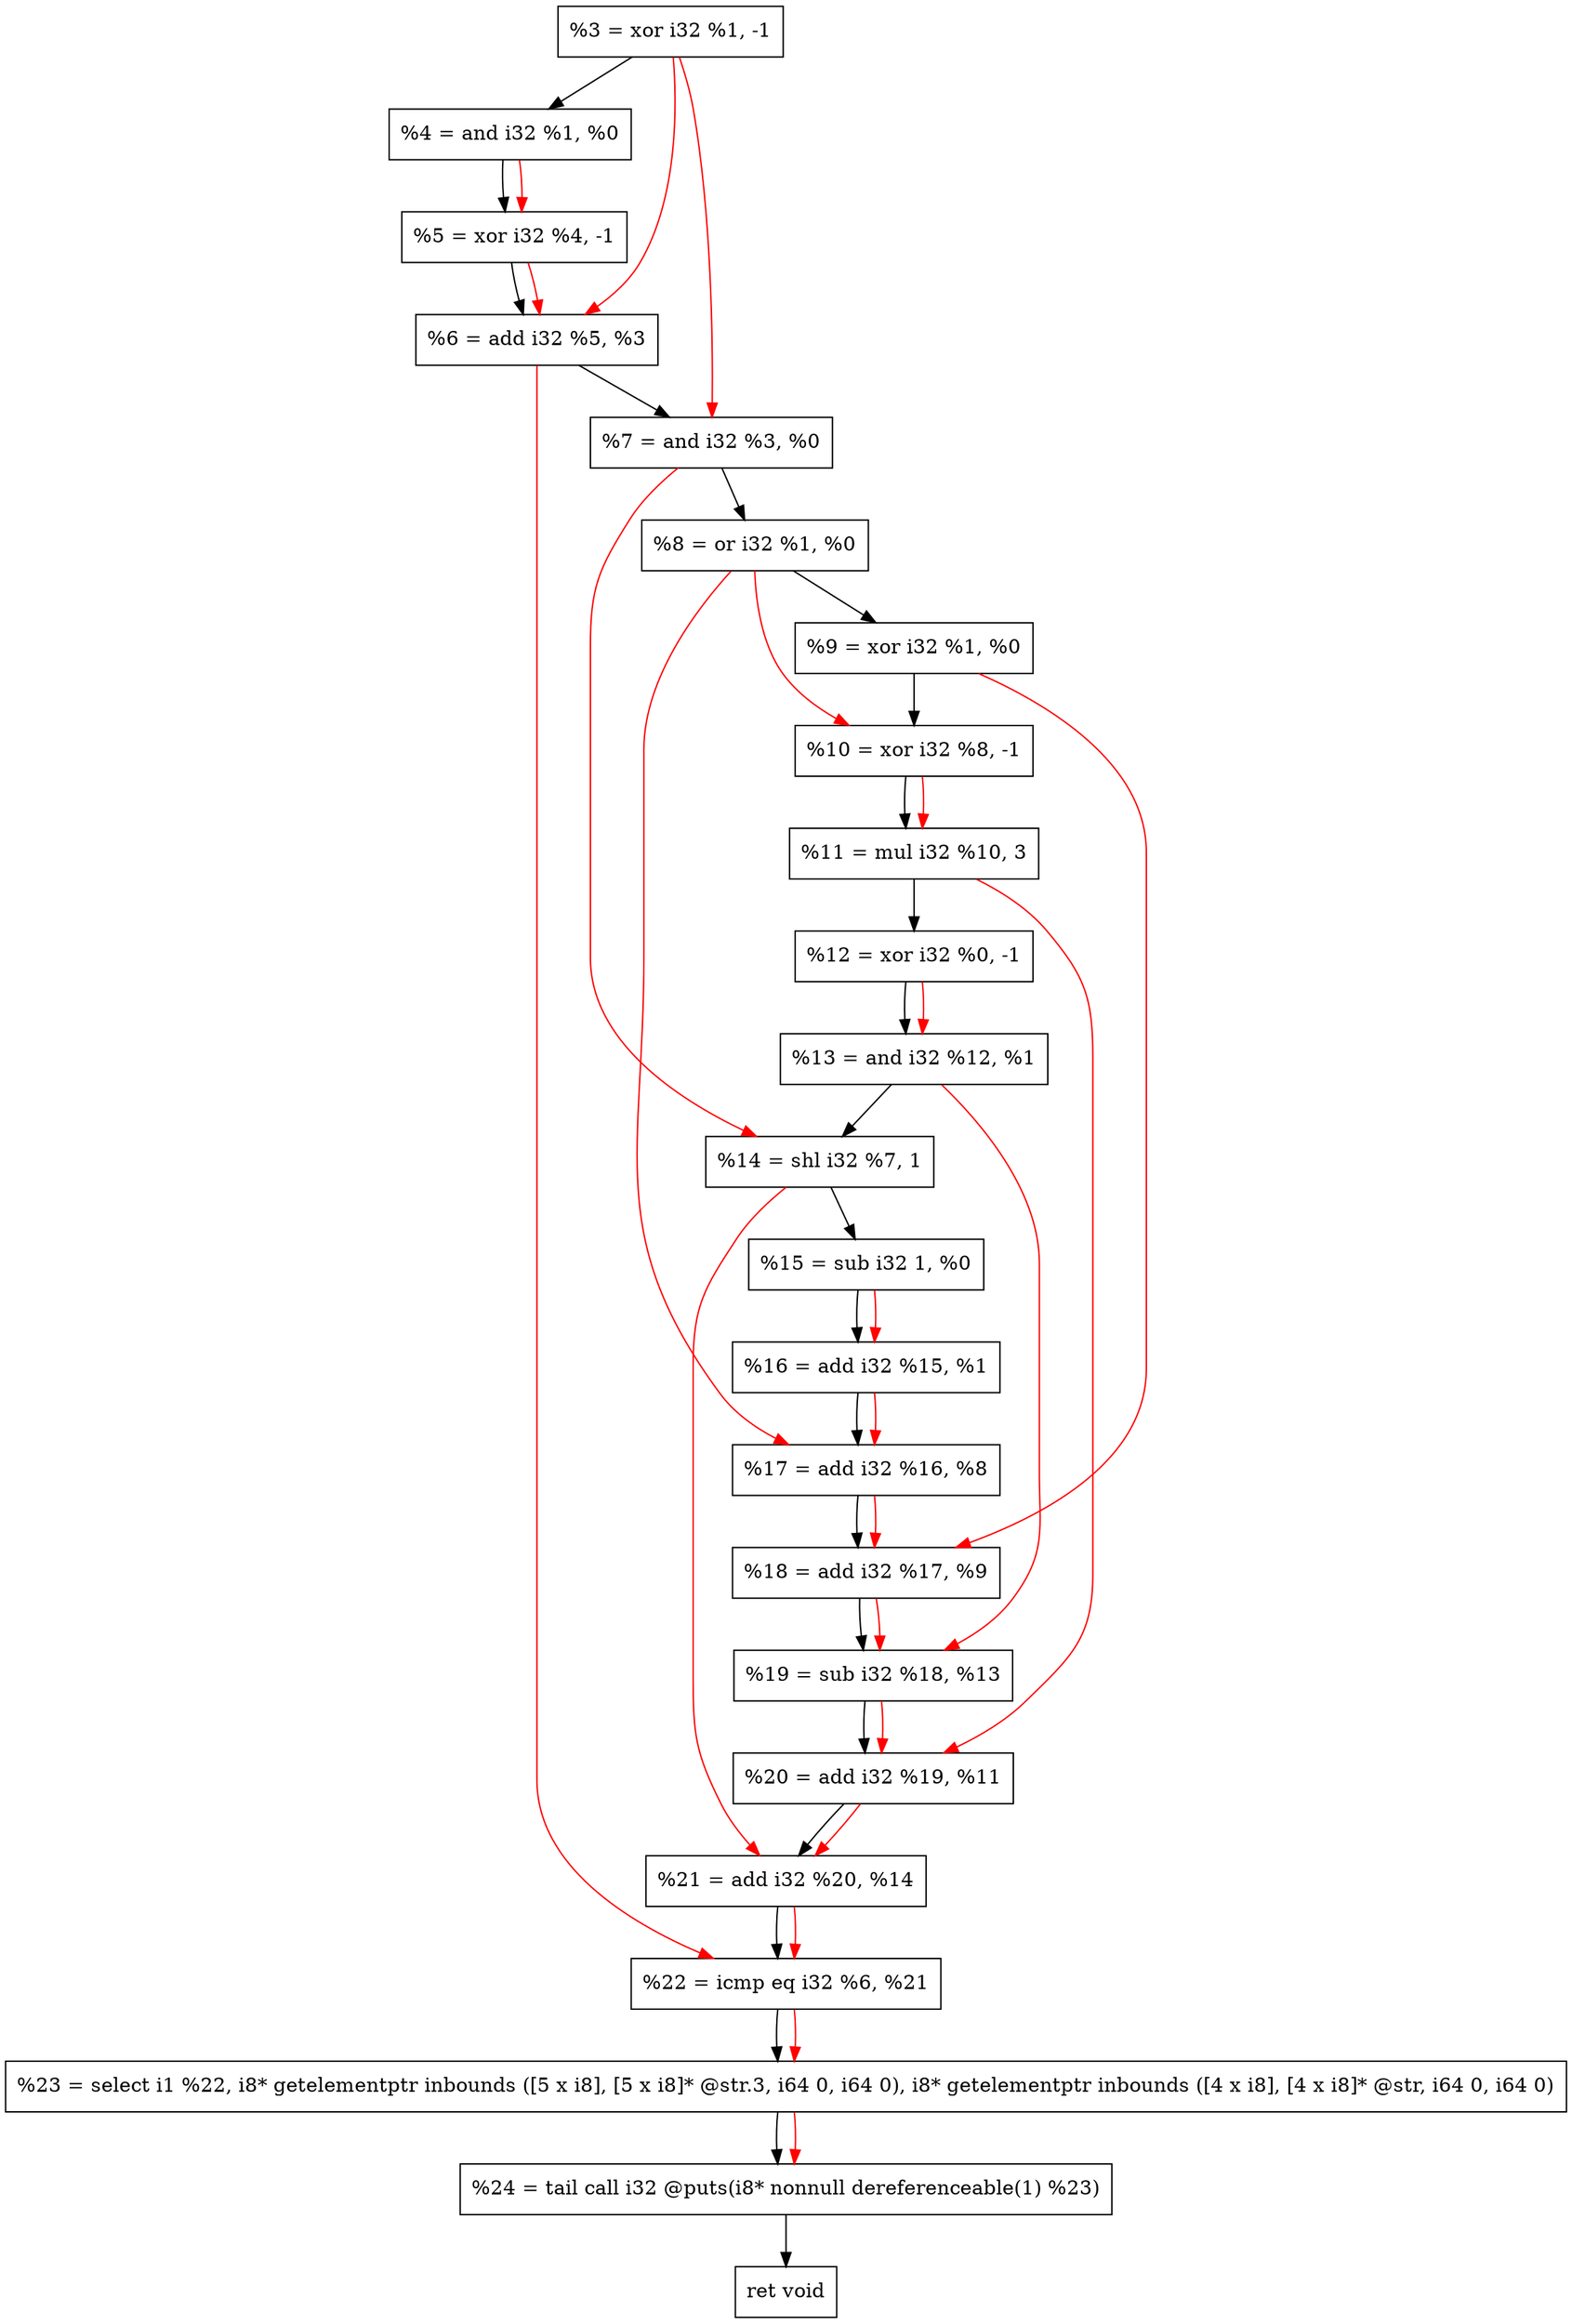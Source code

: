 digraph "DFG for'crackme' function" {
	Node0x190dac0[shape=record, label="  %3 = xor i32 %1, -1"];
	Node0x190db30[shape=record, label="  %4 = and i32 %1, %0"];
	Node0x190dbf0[shape=record, label="  %5 = xor i32 %4, -1"];
	Node0x190dc60[shape=record, label="  %6 = add i32 %5, %3"];
	Node0x190dcd0[shape=record, label="  %7 = and i32 %3, %0"];
	Node0x190dd40[shape=record, label="  %8 = or i32 %1, %0"];
	Node0x190ddb0[shape=record, label="  %9 = xor i32 %1, %0"];
	Node0x190de20[shape=record, label="  %10 = xor i32 %8, -1"];
	Node0x190de90[shape=record, label="  %11 = mul i32 %10, 3"];
	Node0x190df00[shape=record, label="  %12 = xor i32 %0, -1"];
	Node0x190df70[shape=record, label="  %13 = and i32 %12, %1"];
	Node0x190e010[shape=record, label="  %14 = shl i32 %7, 1"];
	Node0x190e080[shape=record, label="  %15 = sub i32 1, %0"];
	Node0x190e0f0[shape=record, label="  %16 = add i32 %15, %1"];
	Node0x190e160[shape=record, label="  %17 = add i32 %16, %8"];
	Node0x190e1d0[shape=record, label="  %18 = add i32 %17, %9"];
	Node0x190e240[shape=record, label="  %19 = sub i32 %18, %13"];
	Node0x190e2b0[shape=record, label="  %20 = add i32 %19, %11"];
	Node0x190e320[shape=record, label="  %21 = add i32 %20, %14"];
	Node0x190e390[shape=record, label="  %22 = icmp eq i32 %6, %21"];
	Node0x18ae268[shape=record, label="  %23 = select i1 %22, i8* getelementptr inbounds ([5 x i8], [5 x i8]* @str.3, i64 0, i64 0), i8* getelementptr inbounds ([4 x i8], [4 x i8]* @str, i64 0, i64 0)"];
	Node0x190e830[shape=record, label="  %24 = tail call i32 @puts(i8* nonnull dereferenceable(1) %23)"];
	Node0x190e880[shape=record, label="  ret void"];
	Node0x190dac0 -> Node0x190db30;
	Node0x190db30 -> Node0x190dbf0;
	Node0x190dbf0 -> Node0x190dc60;
	Node0x190dc60 -> Node0x190dcd0;
	Node0x190dcd0 -> Node0x190dd40;
	Node0x190dd40 -> Node0x190ddb0;
	Node0x190ddb0 -> Node0x190de20;
	Node0x190de20 -> Node0x190de90;
	Node0x190de90 -> Node0x190df00;
	Node0x190df00 -> Node0x190df70;
	Node0x190df70 -> Node0x190e010;
	Node0x190e010 -> Node0x190e080;
	Node0x190e080 -> Node0x190e0f0;
	Node0x190e0f0 -> Node0x190e160;
	Node0x190e160 -> Node0x190e1d0;
	Node0x190e1d0 -> Node0x190e240;
	Node0x190e240 -> Node0x190e2b0;
	Node0x190e2b0 -> Node0x190e320;
	Node0x190e320 -> Node0x190e390;
	Node0x190e390 -> Node0x18ae268;
	Node0x18ae268 -> Node0x190e830;
	Node0x190e830 -> Node0x190e880;
edge [color=red]
	Node0x190db30 -> Node0x190dbf0;
	Node0x190dbf0 -> Node0x190dc60;
	Node0x190dac0 -> Node0x190dc60;
	Node0x190dac0 -> Node0x190dcd0;
	Node0x190dd40 -> Node0x190de20;
	Node0x190de20 -> Node0x190de90;
	Node0x190df00 -> Node0x190df70;
	Node0x190dcd0 -> Node0x190e010;
	Node0x190e080 -> Node0x190e0f0;
	Node0x190e0f0 -> Node0x190e160;
	Node0x190dd40 -> Node0x190e160;
	Node0x190e160 -> Node0x190e1d0;
	Node0x190ddb0 -> Node0x190e1d0;
	Node0x190e1d0 -> Node0x190e240;
	Node0x190df70 -> Node0x190e240;
	Node0x190e240 -> Node0x190e2b0;
	Node0x190de90 -> Node0x190e2b0;
	Node0x190e2b0 -> Node0x190e320;
	Node0x190e010 -> Node0x190e320;
	Node0x190dc60 -> Node0x190e390;
	Node0x190e320 -> Node0x190e390;
	Node0x190e390 -> Node0x18ae268;
	Node0x18ae268 -> Node0x190e830;
}
